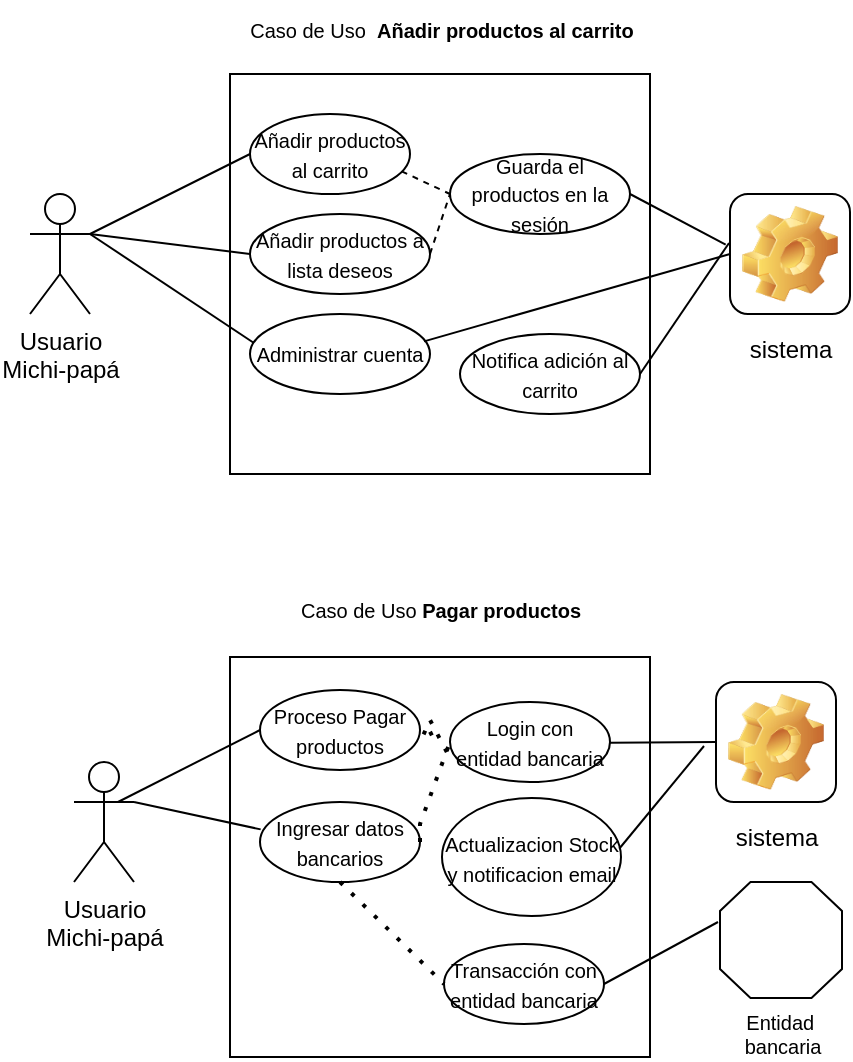 <mxfile version="20.5.1" type="github">
  <diagram id="wgOklwTYYFOSUxVeuVSz" name="Página-1">
    <mxGraphModel dx="764" dy="313" grid="0" gridSize="10" guides="1" tooltips="1" connect="1" arrows="1" fold="1" page="1" pageScale="1" pageWidth="827" pageHeight="1169" math="0" shadow="0">
      <root>
        <mxCell id="0" />
        <mxCell id="1" parent="0" />
        <mxCell id="-P5ej7OLfM7q17wLflmt-1" value="Usuario&lt;br&gt;Michi-papá" style="shape=umlActor;verticalLabelPosition=bottom;verticalAlign=top;html=1;outlineConnect=0;" vertex="1" parent="1">
          <mxGeometry x="180" y="130" width="30" height="60" as="geometry" />
        </mxCell>
        <mxCell id="-P5ej7OLfM7q17wLflmt-2" value="" style="rounded=0;whiteSpace=wrap;html=1;rotation=90;" vertex="1" parent="1">
          <mxGeometry x="285" y="65" width="200" height="210" as="geometry" />
        </mxCell>
        <mxCell id="-P5ej7OLfM7q17wLflmt-3" value="&lt;font style=&quot;font-size: 10px;&quot;&gt;Añadir productos al carrito&lt;/font&gt;" style="ellipse;whiteSpace=wrap;html=1;" vertex="1" parent="1">
          <mxGeometry x="290" y="90" width="80" height="40" as="geometry" />
        </mxCell>
        <mxCell id="-P5ej7OLfM7q17wLflmt-4" value="&lt;font style=&quot;font-size: 10px;&quot;&gt;Añadir productos a lista deseos&lt;/font&gt;" style="ellipse;whiteSpace=wrap;html=1;" vertex="1" parent="1">
          <mxGeometry x="290" y="140" width="90" height="40" as="geometry" />
        </mxCell>
        <mxCell id="-P5ej7OLfM7q17wLflmt-5" value="&lt;font style=&quot;font-size: 10px;&quot;&gt;Administrar cuenta&lt;/font&gt;" style="ellipse;whiteSpace=wrap;html=1;" vertex="1" parent="1">
          <mxGeometry x="290" y="190" width="90" height="40" as="geometry" />
        </mxCell>
        <mxCell id="-P5ej7OLfM7q17wLflmt-7" value="&lt;font style=&quot;font-size: 10px;&quot;&gt;Notifica adición al carrito&lt;/font&gt;" style="ellipse;whiteSpace=wrap;html=1;" vertex="1" parent="1">
          <mxGeometry x="395" y="200" width="90" height="40" as="geometry" />
        </mxCell>
        <mxCell id="-P5ej7OLfM7q17wLflmt-8" value="sistema" style="icon;html=1;image=img/clipart/Gear_128x128.png" vertex="1" parent="1">
          <mxGeometry x="530" y="130" width="60" height="60" as="geometry" />
        </mxCell>
        <mxCell id="-P5ej7OLfM7q17wLflmt-11" value="" style="endArrow=none;html=1;rounded=0;entryX=0;entryY=0.5;entryDx=0;entryDy=0;" edge="1" parent="1" target="-P5ej7OLfM7q17wLflmt-3">
          <mxGeometry width="50" height="50" relative="1" as="geometry">
            <mxPoint x="210" y="150" as="sourcePoint" />
            <mxPoint x="260" y="100" as="targetPoint" />
          </mxGeometry>
        </mxCell>
        <mxCell id="-P5ej7OLfM7q17wLflmt-12" value="" style="endArrow=none;html=1;rounded=0;exitX=1;exitY=0.333;exitDx=0;exitDy=0;exitPerimeter=0;entryX=0;entryY=0.5;entryDx=0;entryDy=0;" edge="1" parent="1" source="-P5ej7OLfM7q17wLflmt-1" target="-P5ej7OLfM7q17wLflmt-4">
          <mxGeometry width="50" height="50" relative="1" as="geometry">
            <mxPoint x="220" y="160" as="sourcePoint" />
            <mxPoint x="300" y="120.0" as="targetPoint" />
          </mxGeometry>
        </mxCell>
        <mxCell id="-P5ej7OLfM7q17wLflmt-13" value="" style="endArrow=none;html=1;rounded=0;entryX=0.022;entryY=0.362;entryDx=0;entryDy=0;entryPerimeter=0;" edge="1" parent="1" target="-P5ej7OLfM7q17wLflmt-5">
          <mxGeometry width="50" height="50" relative="1" as="geometry">
            <mxPoint x="210" y="150" as="sourcePoint" />
            <mxPoint x="300" y="170" as="targetPoint" />
          </mxGeometry>
        </mxCell>
        <mxCell id="-P5ej7OLfM7q17wLflmt-14" value="" style="endArrow=none;html=1;rounded=0;entryX=-0.036;entryY=0.422;entryDx=0;entryDy=0;entryPerimeter=0;exitX=1;exitY=0.5;exitDx=0;exitDy=0;" edge="1" parent="1" target="-P5ej7OLfM7q17wLflmt-8">
          <mxGeometry width="50" height="50" relative="1" as="geometry">
            <mxPoint x="480" y="130.0" as="sourcePoint" />
            <mxPoint x="590" y="264.48" as="targetPoint" />
          </mxGeometry>
        </mxCell>
        <mxCell id="-P5ej7OLfM7q17wLflmt-15" value="" style="endArrow=none;html=1;rounded=0;entryX=-0.008;entryY=0.408;entryDx=0;entryDy=0;entryPerimeter=0;exitX=1;exitY=0.5;exitDx=0;exitDy=0;" edge="1" parent="1" source="-P5ej7OLfM7q17wLflmt-7" target="-P5ej7OLfM7q17wLflmt-8">
          <mxGeometry width="50" height="50" relative="1" as="geometry">
            <mxPoint x="490" y="140.0" as="sourcePoint" />
            <mxPoint x="537.84" y="165.32" as="targetPoint" />
          </mxGeometry>
        </mxCell>
        <mxCell id="-P5ej7OLfM7q17wLflmt-16" value="" style="endArrow=none;html=1;rounded=0;exitX=0.967;exitY=0.342;exitDx=0;exitDy=0;exitPerimeter=0;" edge="1" parent="1" source="-P5ej7OLfM7q17wLflmt-5">
          <mxGeometry width="50" height="50" relative="1" as="geometry">
            <mxPoint x="460" y="190" as="sourcePoint" />
            <mxPoint x="530" y="160" as="targetPoint" />
          </mxGeometry>
        </mxCell>
        <mxCell id="-P5ej7OLfM7q17wLflmt-17" value="" style="endArrow=none;dashed=1;html=1;rounded=0;exitX=0.948;exitY=0.717;exitDx=0;exitDy=0;exitPerimeter=0;entryX=0;entryY=0.5;entryDx=0;entryDy=0;" edge="1" parent="1" source="-P5ej7OLfM7q17wLflmt-3">
          <mxGeometry width="50" height="50" relative="1" as="geometry">
            <mxPoint x="400" y="200" as="sourcePoint" />
            <mxPoint x="390" y="130.0" as="targetPoint" />
          </mxGeometry>
        </mxCell>
        <mxCell id="-P5ej7OLfM7q17wLflmt-18" value="" style="endArrow=none;dashed=1;html=1;rounded=0;exitX=1;exitY=0.5;exitDx=0;exitDy=0;entryX=0;entryY=0.5;entryDx=0;entryDy=0;" edge="1" parent="1" source="-P5ej7OLfM7q17wLflmt-4">
          <mxGeometry width="50" height="50" relative="1" as="geometry">
            <mxPoint x="385.32" y="128.68" as="sourcePoint" />
            <mxPoint x="390" y="130.0" as="targetPoint" />
          </mxGeometry>
        </mxCell>
        <mxCell id="-P5ej7OLfM7q17wLflmt-19" value="&lt;font style=&quot;font-size: 10px;&quot;&gt;Guarda el productos en la sesión&lt;/font&gt;" style="ellipse;whiteSpace=wrap;html=1;" vertex="1" parent="1">
          <mxGeometry x="390" y="110" width="90" height="40" as="geometry" />
        </mxCell>
        <mxCell id="-P5ej7OLfM7q17wLflmt-20" value="Caso de Uso&amp;nbsp; &lt;b&gt;Añadir productos al carrito&lt;/b&gt;" style="text;html=1;strokeColor=none;fillColor=none;align=center;verticalAlign=middle;whiteSpace=wrap;rounded=0;fontSize=10;" vertex="1" parent="1">
          <mxGeometry x="287" y="33" width="198" height="30" as="geometry" />
        </mxCell>
        <mxCell id="-P5ej7OLfM7q17wLflmt-21" value="" style="rounded=0;whiteSpace=wrap;html=1;rotation=90;" vertex="1" parent="1">
          <mxGeometry x="285" y="356.5" width="200" height="210" as="geometry" />
        </mxCell>
        <mxCell id="-P5ej7OLfM7q17wLflmt-22" value="Usuario&lt;br&gt;Michi-papá" style="shape=umlActor;verticalLabelPosition=bottom;verticalAlign=top;html=1;outlineConnect=0;" vertex="1" parent="1">
          <mxGeometry x="202" y="414" width="30" height="60" as="geometry" />
        </mxCell>
        <mxCell id="-P5ej7OLfM7q17wLflmt-23" value="sistema" style="icon;html=1;image=img/clipart/Gear_128x128.png" vertex="1" parent="1">
          <mxGeometry x="523" y="374" width="60" height="60" as="geometry" />
        </mxCell>
        <mxCell id="-P5ej7OLfM7q17wLflmt-24" value="Entidad&amp;nbsp;&lt;br&gt;bancaria" style="verticalLabelPosition=bottom;verticalAlign=top;html=1;shape=mxgraph.basic.polygon;polyCoords=[[0.25,0],[0.75,0],[1,0.25],[1,0.75],[0.75,1],[0.25,1],[0,0.75],[0,0.25]];polyline=0;fontSize=10;" vertex="1" parent="1">
          <mxGeometry x="525" y="474" width="61" height="58" as="geometry" />
        </mxCell>
        <mxCell id="-P5ej7OLfM7q17wLflmt-26" value="&lt;font style=&quot;font-size: 10px;&quot;&gt;Proceso Pagar productos&lt;/font&gt;" style="ellipse;whiteSpace=wrap;html=1;" vertex="1" parent="1">
          <mxGeometry x="295" y="378" width="80" height="40" as="geometry" />
        </mxCell>
        <mxCell id="-P5ej7OLfM7q17wLflmt-27" value="&lt;font style=&quot;font-size: 10px;&quot;&gt;Ingresar datos bancarios&lt;/font&gt;" style="ellipse;whiteSpace=wrap;html=1;" vertex="1" parent="1">
          <mxGeometry x="295" y="434" width="80" height="40" as="geometry" />
        </mxCell>
        <mxCell id="-P5ej7OLfM7q17wLflmt-29" value="&lt;span style=&quot;font-size: 10px;&quot;&gt;Login con entidad bancaria&lt;/span&gt;" style="ellipse;whiteSpace=wrap;html=1;" vertex="1" parent="1">
          <mxGeometry x="390" y="384" width="80" height="40" as="geometry" />
        </mxCell>
        <mxCell id="-P5ej7OLfM7q17wLflmt-30" value="&lt;span style=&quot;font-size: 10px;&quot;&gt;Transacción con entidad bancaria&lt;/span&gt;" style="ellipse;whiteSpace=wrap;html=1;" vertex="1" parent="1">
          <mxGeometry x="387" y="505" width="80" height="40" as="geometry" />
        </mxCell>
        <mxCell id="-P5ej7OLfM7q17wLflmt-31" value="&lt;span style=&quot;font-size: 10px;&quot;&gt;Actualizacion Stock y notificacion email&lt;/span&gt;" style="ellipse;whiteSpace=wrap;html=1;" vertex="1" parent="1">
          <mxGeometry x="386" y="432" width="89.5" height="59" as="geometry" />
        </mxCell>
        <mxCell id="-P5ej7OLfM7q17wLflmt-32" value="" style="endArrow=none;html=1;rounded=0;fontSize=10;entryX=0;entryY=0.5;entryDx=0;entryDy=0;" edge="1" parent="1" target="-P5ej7OLfM7q17wLflmt-26">
          <mxGeometry width="50" height="50" relative="1" as="geometry">
            <mxPoint x="224" y="434" as="sourcePoint" />
            <mxPoint x="274" y="384" as="targetPoint" />
          </mxGeometry>
        </mxCell>
        <mxCell id="-P5ej7OLfM7q17wLflmt-34" value="" style="endArrow=none;html=1;rounded=0;fontSize=10;entryX=0.004;entryY=0.342;entryDx=0;entryDy=0;exitX=1;exitY=0.333;exitDx=0;exitDy=0;exitPerimeter=0;entryPerimeter=0;" edge="1" parent="1" source="-P5ej7OLfM7q17wLflmt-22" target="-P5ej7OLfM7q17wLflmt-27">
          <mxGeometry width="50" height="50" relative="1" as="geometry">
            <mxPoint x="234" y="444.0" as="sourcePoint" />
            <mxPoint x="305.0" y="408.0" as="targetPoint" />
          </mxGeometry>
        </mxCell>
        <mxCell id="-P5ej7OLfM7q17wLflmt-35" value="" style="endArrow=none;html=1;rounded=0;fontSize=10;entryX=0;entryY=0.5;entryDx=0;entryDy=0;exitX=1;exitY=0.333;exitDx=0;exitDy=0;exitPerimeter=0;" edge="1" parent="1" target="-P5ej7OLfM7q17wLflmt-23">
          <mxGeometry width="50" height="50" relative="1" as="geometry">
            <mxPoint x="470.0" y="404.32" as="sourcePoint" />
            <mxPoint x="533.32" y="418.0" as="targetPoint" />
          </mxGeometry>
        </mxCell>
        <mxCell id="-P5ej7OLfM7q17wLflmt-36" value="" style="endArrow=none;html=1;rounded=0;fontSize=10;exitX=0.99;exitY=0.43;exitDx=0;exitDy=0;exitPerimeter=0;" edge="1" parent="1" source="-P5ej7OLfM7q17wLflmt-31">
          <mxGeometry width="50" height="50" relative="1" as="geometry">
            <mxPoint x="480" y="414.32" as="sourcePoint" />
            <mxPoint x="517" y="406" as="targetPoint" />
            <Array as="points" />
          </mxGeometry>
        </mxCell>
        <mxCell id="-P5ej7OLfM7q17wLflmt-37" value="" style="endArrow=none;html=1;rounded=0;fontSize=10;exitX=1;exitY=0.5;exitDx=0;exitDy=0;" edge="1" parent="1" source="-P5ej7OLfM7q17wLflmt-30">
          <mxGeometry width="50" height="50" relative="1" as="geometry">
            <mxPoint x="484.605" y="467.37" as="sourcePoint" />
            <mxPoint x="524" y="494" as="targetPoint" />
            <Array as="points" />
          </mxGeometry>
        </mxCell>
        <mxCell id="-P5ej7OLfM7q17wLflmt-38" value="" style="endArrow=none;dashed=1;html=1;dashPattern=1 3;strokeWidth=2;rounded=0;fontSize=10;exitX=1;exitY=0.5;exitDx=0;exitDy=0;entryX=0;entryY=0.5;entryDx=0;entryDy=0;" edge="1" parent="1" source="-P5ej7OLfM7q17wLflmt-27" target="-P5ej7OLfM7q17wLflmt-29">
          <mxGeometry width="50" height="50" relative="1" as="geometry">
            <mxPoint x="423" y="488" as="sourcePoint" />
            <mxPoint x="473" y="438" as="targetPoint" />
            <Array as="points">
              <mxPoint x="375" y="445" />
            </Array>
          </mxGeometry>
        </mxCell>
        <mxCell id="-P5ej7OLfM7q17wLflmt-40" value="" style="endArrow=none;dashed=1;html=1;dashPattern=1 3;strokeWidth=2;rounded=0;fontSize=10;entryX=0;entryY=0.5;entryDx=0;entryDy=0;exitX=0.5;exitY=1;exitDx=0;exitDy=0;" edge="1" parent="1" source="-P5ej7OLfM7q17wLflmt-27" target="-P5ej7OLfM7q17wLflmt-30">
          <mxGeometry width="50" height="50" relative="1" as="geometry">
            <mxPoint x="423" y="488" as="sourcePoint" />
            <mxPoint x="473" y="438" as="targetPoint" />
          </mxGeometry>
        </mxCell>
        <mxCell id="-P5ej7OLfM7q17wLflmt-42" value="" style="endArrow=none;dashed=1;html=1;dashPattern=1 3;strokeWidth=2;rounded=0;fontSize=10;exitX=-0.02;exitY=0.627;exitDx=0;exitDy=0;exitPerimeter=0;" edge="1" parent="1" source="-P5ej7OLfM7q17wLflmt-29">
          <mxGeometry width="50" height="50" relative="1" as="geometry">
            <mxPoint x="423" y="488" as="sourcePoint" />
            <mxPoint x="382" y="399" as="targetPoint" />
            <Array as="points">
              <mxPoint x="380" y="393" />
              <mxPoint x="376" y="402" />
            </Array>
          </mxGeometry>
        </mxCell>
        <mxCell id="-P5ej7OLfM7q17wLflmt-44" value="Caso de Uso&amp;nbsp;&lt;b&gt;Pagar productos&lt;/b&gt;" style="text;html=1;strokeColor=none;fillColor=none;align=center;verticalAlign=middle;whiteSpace=wrap;rounded=0;fontSize=10;" vertex="1" parent="1">
          <mxGeometry x="288.5" y="323" width="193" height="30" as="geometry" />
        </mxCell>
      </root>
    </mxGraphModel>
  </diagram>
</mxfile>
